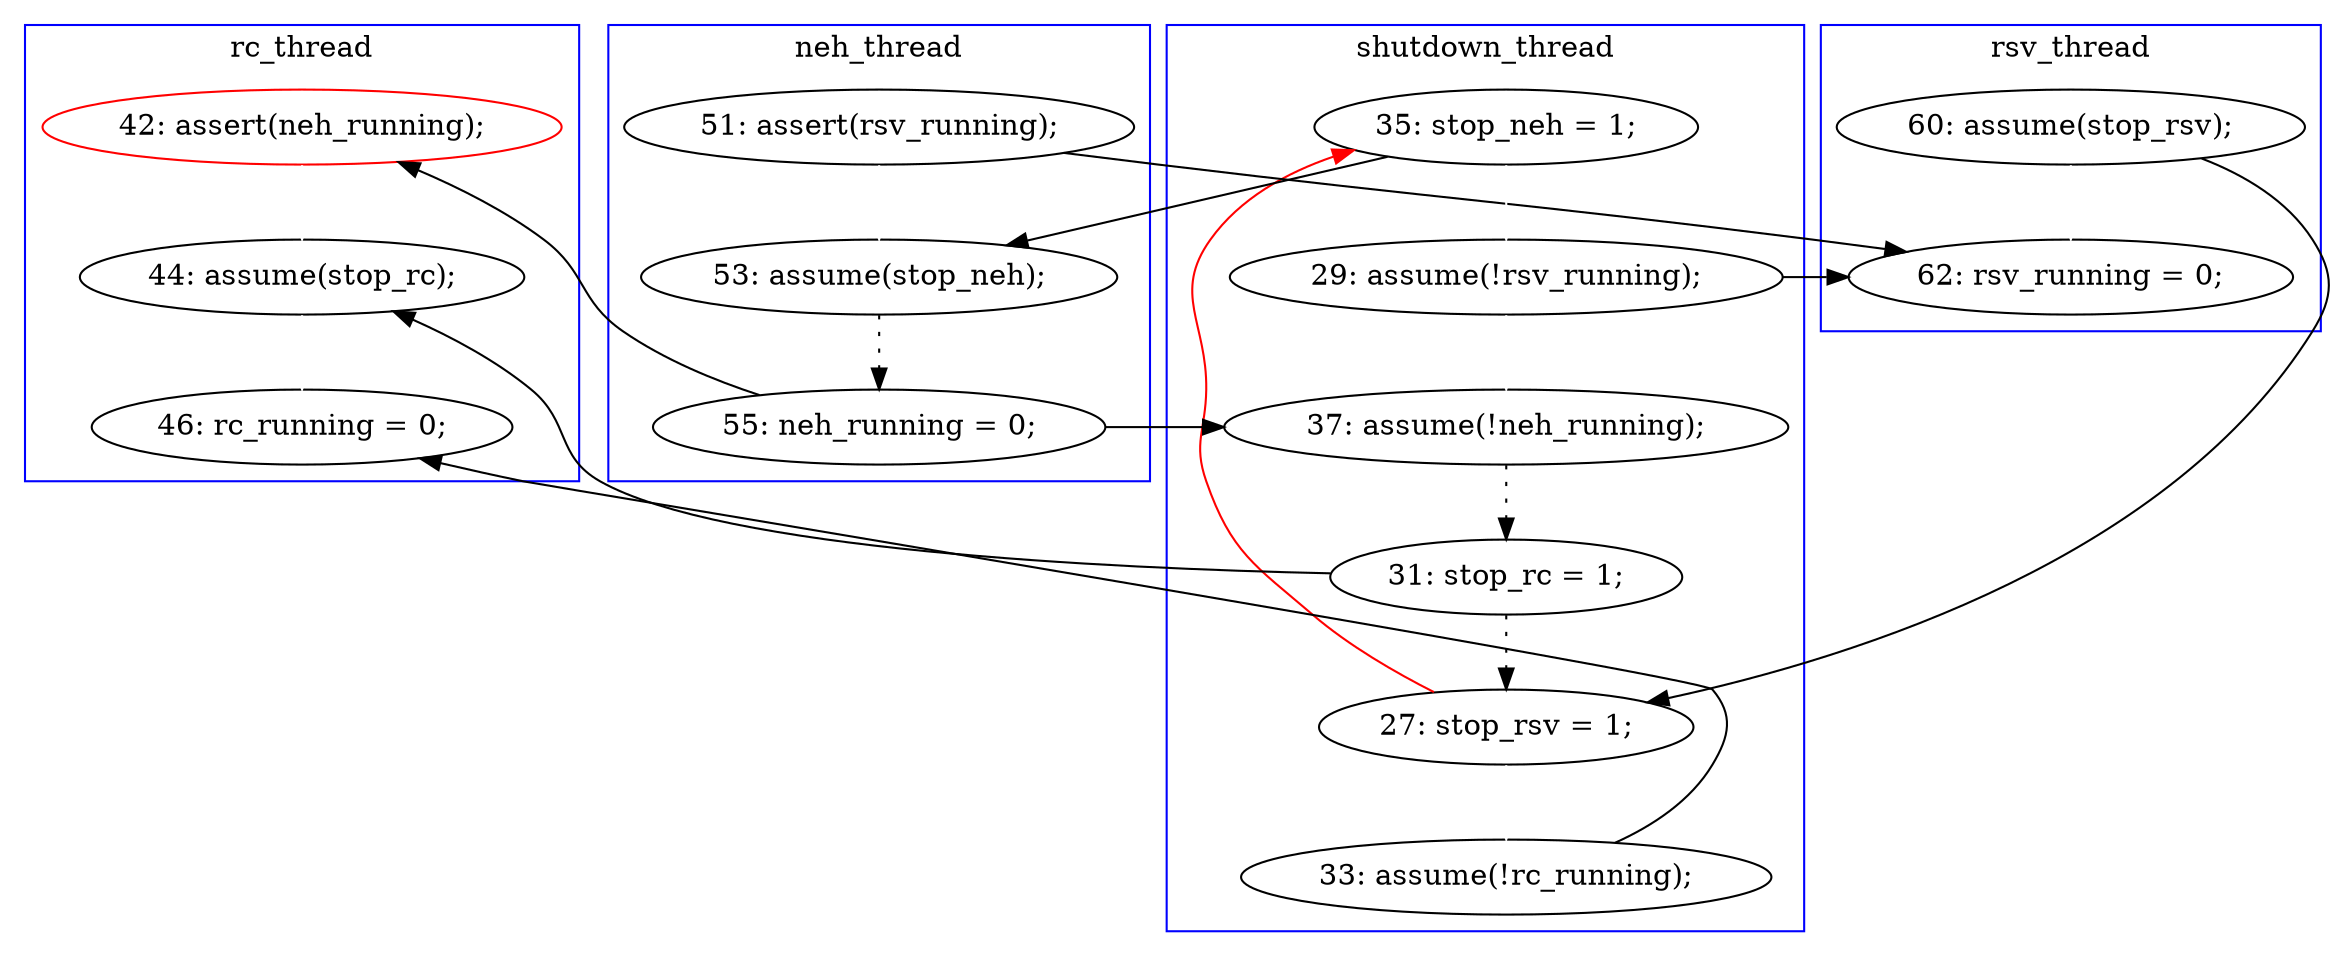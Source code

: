 digraph Counterexample {
	22 -> 23 [color = black, style = solid, constraint = false]
	21 -> 28 [color = black, style = solid, constraint = false]
	28 -> 30 [color = white, style = solid]
	32 -> 36 [color = white, style = solid]
	16 -> 18 [color = white, style = solid]
	18 -> 19 [color = black, style = dotted]
	17 -> 18 [color = black, style = solid, constraint = false]
	30 -> 36 [color = black, style = solid, constraint = false]
	24 -> 26 [color = black, style = dotted]
	17 -> 22 [color = white, style = solid]
	22 -> 24 [color = white, style = solid]
	20 -> 32 [color = white, style = solid]
	26 -> 32 [color = black, style = solid, constraint = false]
	21 -> 23 [color = white, style = solid]
	19 -> 24 [color = black, style = solid, constraint = false]
	26 -> 28 [color = black, style = dotted]
	28 -> 17 [color = red, style = solid, constraint = false]
	19 -> 20 [color = black, style = solid, constraint = false]
	16 -> 23 [color = black, style = solid, constraint = false]
	subgraph cluster2 {
		label = rc_thread
		color = blue
		36  [label = "46: rc_running = 0;"]
		32  [label = "44: assume(stop_rc);"]
		20  [label = "42: assert(neh_running);", color = red]
	}
	subgraph cluster4 {
		label = rsv_thread
		color = blue
		23  [label = "62: rsv_running = 0;"]
		21  [label = "60: assume(stop_rsv);"]
	}
	subgraph cluster1 {
		label = shutdown_thread
		color = blue
		26  [label = "31: stop_rc = 1;"]
		30  [label = "33: assume(!rc_running);"]
		24  [label = "37: assume(!neh_running);"]
		22  [label = "29: assume(!rsv_running);"]
		28  [label = "27: stop_rsv = 1;"]
		17  [label = "35: stop_neh = 1;"]
	}
	subgraph cluster3 {
		label = neh_thread
		color = blue
		18  [label = "53: assume(stop_neh);"]
		19  [label = "55: neh_running = 0;"]
		16  [label = "51: assert(rsv_running);"]
	}
}